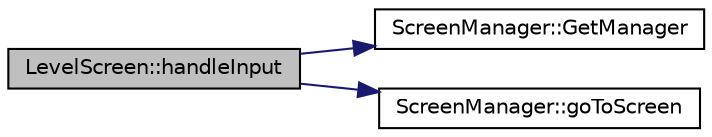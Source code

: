 digraph "LevelScreen::handleInput"
{
 // LATEX_PDF_SIZE
  edge [fontname="Helvetica",fontsize="10",labelfontname="Helvetica",labelfontsize="10"];
  node [fontname="Helvetica",fontsize="10",shape=record];
  rankdir="LR";
  Node1 [label="LevelScreen::handleInput",height=0.2,width=0.4,color="black", fillcolor="grey75", style="filled", fontcolor="black",tooltip=" "];
  Node1 -> Node2 [color="midnightblue",fontsize="10",style="solid",fontname="Helvetica"];
  Node2 [label="ScreenManager::GetManager",height=0.2,width=0.4,color="black", fillcolor="white", style="filled",URL="$class_screen_manager.html#a7ed4e4407bf8d4518fd21cb8b2638f79",tooltip="lazy initialises the ScreenManager and sets the initial screen of the gmae"];
  Node1 -> Node3 [color="midnightblue",fontsize="10",style="solid",fontname="Helvetica"];
  Node3 [label="ScreenManager::goToScreen",height=0.2,width=0.4,color="black", fillcolor="white", style="filled",URL="$class_screen_manager.html#a6c50d7beedf85938140fd2bbfb4efb99",tooltip=" "];
}

